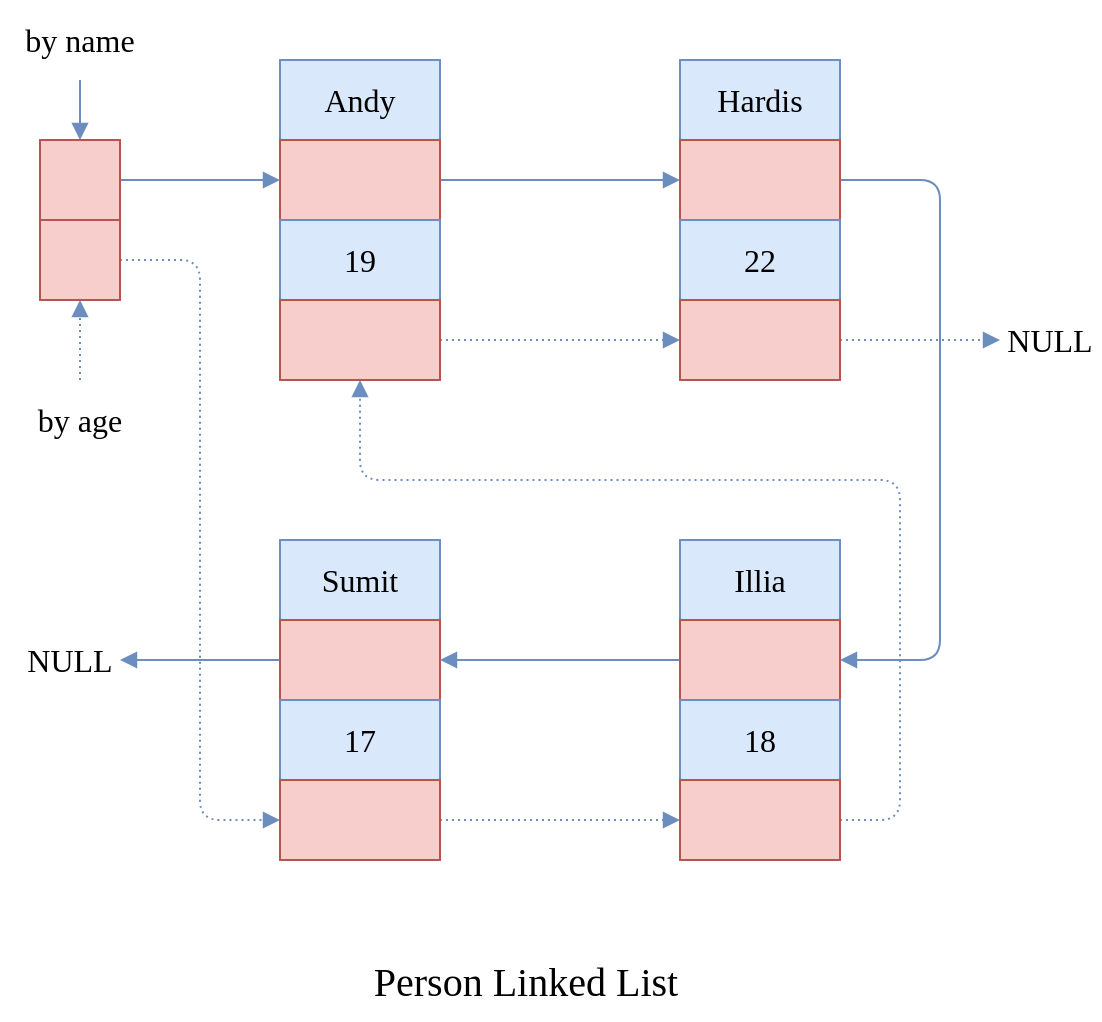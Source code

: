 <mxfile version="24.2.5" type="device">
  <diagram name="Page-1" id="G8ZvJWXJsHYqm7BaVf0D">
    <mxGraphModel dx="1420" dy="821" grid="1" gridSize="10" guides="1" tooltips="1" connect="1" arrows="1" fold="1" page="1" pageScale="1" pageWidth="850" pageHeight="1100" math="0" shadow="0">
      <root>
        <mxCell id="0" />
        <mxCell id="1" parent="0" />
        <mxCell id="Y1ht0l0qpF1LJEd9NI-s-15" value="NULL" style="text;html=1;align=center;verticalAlign=middle;whiteSpace=wrap;rounded=0;fontFamily=Ubuntu;fontSize=16;fontStyle=0;" parent="1" vertex="1">
          <mxGeometry x="560" y="280" width="50" height="40" as="geometry" />
        </mxCell>
        <mxCell id="0Mc5ShmmSgY_8YMRMMed-4" style="edgeStyle=orthogonalEdgeStyle;rounded=1;orthogonalLoop=1;jettySize=auto;html=1;entryX=0.5;entryY=0;entryDx=0;entryDy=0;shadow=0;strokeColor=#6c8ebf;strokeWidth=1;fontFamily=Ubuntu;fontSize=14;fontStyle=0;endArrow=block;endFill=1;fillColor=#dae8fc;" edge="1" parent="1" source="Y1ht0l0qpF1LJEd9NI-s-20" target="0Mc5ShmmSgY_8YMRMMed-2">
          <mxGeometry relative="1" as="geometry">
            <mxPoint x="40" y="200" as="targetPoint" />
          </mxGeometry>
        </mxCell>
        <mxCell id="Y1ht0l0qpF1LJEd9NI-s-20" value="by name" style="text;html=1;align=center;verticalAlign=middle;whiteSpace=wrap;rounded=0;fontFamily=Ubuntu;fontSize=16;fontStyle=0;" parent="1" vertex="1">
          <mxGeometry x="60" y="130" width="80" height="40" as="geometry" />
        </mxCell>
        <mxCell id="Y1ht0l0qpF1LJEd9NI-s-1" value="Andy" style="rounded=0;whiteSpace=wrap;html=1;shadow=0;strokeColor=#6c8ebf;strokeWidth=1;fontFamily=Ubuntu;fontSize=16;fontStyle=0;fillColor=#dae8fc;" parent="1" vertex="1">
          <mxGeometry x="200" y="160" width="80" height="40" as="geometry" />
        </mxCell>
        <mxCell id="0Mc5ShmmSgY_8YMRMMed-29" style="edgeStyle=orthogonalEdgeStyle;rounded=1;orthogonalLoop=1;jettySize=auto;html=1;entryX=0;entryY=0.5;entryDx=0;entryDy=0;shadow=0;strokeColor=#6c8ebf;strokeWidth=1;fontFamily=Ubuntu;fontSize=14;fontStyle=0;endArrow=block;endFill=1;fillColor=#dae8fc;" edge="1" parent="1" source="Y1ht0l0qpF1LJEd9NI-s-2" target="0Mc5ShmmSgY_8YMRMMed-14">
          <mxGeometry relative="1" as="geometry" />
        </mxCell>
        <mxCell id="Y1ht0l0qpF1LJEd9NI-s-2" value="" style="rounded=0;whiteSpace=wrap;html=1;shadow=0;strokeColor=#b85450;strokeWidth=1;fontFamily=Ubuntu;fontSize=16;fontStyle=0;fillColor=#f8cecc;" parent="1" vertex="1">
          <mxGeometry x="200" y="200" width="80" height="40" as="geometry" />
        </mxCell>
        <mxCell id="6nbiD8FfBm9z2fzWC2GB-10" value="Person Linked List" style="text;html=1;align=center;verticalAlign=middle;whiteSpace=wrap;rounded=0;fontFamily=Ubuntu;fontSize=20;fontStyle=0;" parent="1" vertex="1">
          <mxGeometry x="223" y="600" width="200" height="40" as="geometry" />
        </mxCell>
        <mxCell id="0Mc5ShmmSgY_8YMRMMed-11" style="edgeStyle=orthogonalEdgeStyle;rounded=1;orthogonalLoop=1;jettySize=auto;html=1;entryX=0;entryY=0.5;entryDx=0;entryDy=0;shadow=0;strokeColor=#6c8ebf;strokeWidth=1;fontFamily=Ubuntu;fontSize=14;fontStyle=0;endArrow=block;endFill=1;fillColor=#dae8fc;" edge="1" parent="1" source="0Mc5ShmmSgY_8YMRMMed-2" target="Y1ht0l0qpF1LJEd9NI-s-2">
          <mxGeometry relative="1" as="geometry" />
        </mxCell>
        <mxCell id="0Mc5ShmmSgY_8YMRMMed-2" value="" style="rounded=0;whiteSpace=wrap;html=1;shadow=0;strokeColor=#b85450;strokeWidth=1;fontFamily=Ubuntu;fontSize=16;fontStyle=0;fillColor=#f8cecc;" vertex="1" parent="1">
          <mxGeometry x="80" y="200" width="40" height="40" as="geometry" />
        </mxCell>
        <mxCell id="0Mc5ShmmSgY_8YMRMMed-6" value="19" style="rounded=0;whiteSpace=wrap;html=1;shadow=0;strokeColor=#6c8ebf;strokeWidth=1;fontFamily=Ubuntu;fontSize=16;fontStyle=0;fillColor=#dae8fc;" vertex="1" parent="1">
          <mxGeometry x="200" y="240" width="80" height="40" as="geometry" />
        </mxCell>
        <mxCell id="0Mc5ShmmSgY_8YMRMMed-12" style="edgeStyle=orthogonalEdgeStyle;rounded=1;orthogonalLoop=1;jettySize=auto;html=1;entryX=0;entryY=0.5;entryDx=0;entryDy=0;shadow=0;strokeColor=#6c8ebf;strokeWidth=1;fontFamily=Ubuntu;fontSize=14;fontStyle=0;endArrow=block;endFill=1;fillColor=#dae8fc;dashed=1;dashPattern=1 2;" edge="1" parent="1" source="0Mc5ShmmSgY_8YMRMMed-7" target="0Mc5ShmmSgY_8YMRMMed-20">
          <mxGeometry relative="1" as="geometry" />
        </mxCell>
        <mxCell id="0Mc5ShmmSgY_8YMRMMed-7" value="" style="rounded=0;whiteSpace=wrap;html=1;shadow=0;strokeColor=#b85450;strokeWidth=1;fontFamily=Ubuntu;fontSize=16;fontStyle=0;fillColor=#f8cecc;" vertex="1" parent="1">
          <mxGeometry x="80" y="240" width="40" height="40" as="geometry" />
        </mxCell>
        <mxCell id="0Mc5ShmmSgY_8YMRMMed-9" style="edgeStyle=orthogonalEdgeStyle;rounded=1;orthogonalLoop=1;jettySize=auto;html=1;entryX=0.5;entryY=1;entryDx=0;entryDy=0;shadow=0;strokeColor=#6c8ebf;strokeWidth=1;fontFamily=Ubuntu;fontSize=14;fontStyle=0;endArrow=block;endFill=1;fillColor=#dae8fc;dashed=1;dashPattern=1 2;" edge="1" parent="1" source="0Mc5ShmmSgY_8YMRMMed-8" target="0Mc5ShmmSgY_8YMRMMed-7">
          <mxGeometry relative="1" as="geometry" />
        </mxCell>
        <mxCell id="0Mc5ShmmSgY_8YMRMMed-8" value="by age" style="text;html=1;align=center;verticalAlign=middle;whiteSpace=wrap;rounded=0;fontFamily=Ubuntu;fontSize=16;fontStyle=0;" vertex="1" parent="1">
          <mxGeometry x="60" y="320" width="80" height="40" as="geometry" />
        </mxCell>
        <mxCell id="0Mc5ShmmSgY_8YMRMMed-27" style="edgeStyle=orthogonalEdgeStyle;rounded=1;orthogonalLoop=1;jettySize=auto;html=1;entryX=0;entryY=0.5;entryDx=0;entryDy=0;shadow=0;strokeColor=#6c8ebf;strokeWidth=1;fontFamily=Ubuntu;fontSize=14;fontStyle=0;endArrow=block;endFill=1;fillColor=#dae8fc;dashed=1;dashPattern=1 2;" edge="1" parent="1" source="0Mc5ShmmSgY_8YMRMMed-10" target="0Mc5ShmmSgY_8YMRMMed-16">
          <mxGeometry relative="1" as="geometry" />
        </mxCell>
        <mxCell id="0Mc5ShmmSgY_8YMRMMed-10" value="" style="rounded=0;whiteSpace=wrap;html=1;shadow=0;strokeColor=#b85450;strokeWidth=1;fontFamily=Ubuntu;fontSize=16;fontStyle=0;fillColor=#f8cecc;" vertex="1" parent="1">
          <mxGeometry x="200" y="280" width="80" height="40" as="geometry" />
        </mxCell>
        <mxCell id="0Mc5ShmmSgY_8YMRMMed-13" value="Hardis" style="rounded=0;whiteSpace=wrap;html=1;shadow=0;strokeColor=#6c8ebf;strokeWidth=1;fontFamily=Ubuntu;fontSize=16;fontStyle=0;fillColor=#dae8fc;" vertex="1" parent="1">
          <mxGeometry x="400" y="160" width="80" height="40" as="geometry" />
        </mxCell>
        <mxCell id="0Mc5ShmmSgY_8YMRMMed-30" style="edgeStyle=orthogonalEdgeStyle;rounded=1;orthogonalLoop=1;jettySize=auto;html=1;entryX=1;entryY=0.5;entryDx=0;entryDy=0;shadow=0;strokeColor=#6c8ebf;strokeWidth=1;fontFamily=Ubuntu;fontSize=14;fontStyle=0;endArrow=block;endFill=1;fillColor=#dae8fc;" edge="1" parent="1" source="0Mc5ShmmSgY_8YMRMMed-14" target="0Mc5ShmmSgY_8YMRMMed-22">
          <mxGeometry relative="1" as="geometry">
            <Array as="points">
              <mxPoint x="530" y="220" />
              <mxPoint x="530" y="460" />
            </Array>
          </mxGeometry>
        </mxCell>
        <mxCell id="0Mc5ShmmSgY_8YMRMMed-14" value="" style="rounded=0;whiteSpace=wrap;html=1;shadow=0;strokeColor=#b85450;strokeWidth=1;fontFamily=Ubuntu;fontSize=16;fontStyle=0;fillColor=#f8cecc;" vertex="1" parent="1">
          <mxGeometry x="400" y="200" width="80" height="40" as="geometry" />
        </mxCell>
        <mxCell id="0Mc5ShmmSgY_8YMRMMed-15" value="22" style="rounded=0;whiteSpace=wrap;html=1;shadow=0;strokeColor=#6c8ebf;strokeWidth=1;fontFamily=Ubuntu;fontSize=16;fontStyle=0;fillColor=#dae8fc;" vertex="1" parent="1">
          <mxGeometry x="400" y="240" width="80" height="40" as="geometry" />
        </mxCell>
        <mxCell id="0Mc5ShmmSgY_8YMRMMed-34" style="edgeStyle=orthogonalEdgeStyle;rounded=1;orthogonalLoop=1;jettySize=auto;html=1;entryX=0;entryY=0.5;entryDx=0;entryDy=0;shadow=0;strokeColor=#6c8ebf;strokeWidth=1;fontFamily=Ubuntu;fontSize=14;fontStyle=0;endArrow=block;endFill=1;fillColor=#dae8fc;dashed=1;dashPattern=1 2;" edge="1" parent="1" source="0Mc5ShmmSgY_8YMRMMed-16" target="Y1ht0l0qpF1LJEd9NI-s-15">
          <mxGeometry relative="1" as="geometry" />
        </mxCell>
        <mxCell id="0Mc5ShmmSgY_8YMRMMed-16" value="" style="rounded=0;whiteSpace=wrap;html=1;shadow=0;strokeColor=#b85450;strokeWidth=1;fontFamily=Ubuntu;fontSize=16;fontStyle=0;fillColor=#f8cecc;" vertex="1" parent="1">
          <mxGeometry x="400" y="280" width="80" height="40" as="geometry" />
        </mxCell>
        <mxCell id="0Mc5ShmmSgY_8YMRMMed-17" value="Sumit" style="rounded=0;whiteSpace=wrap;html=1;shadow=0;strokeColor=#6c8ebf;strokeWidth=1;fontFamily=Ubuntu;fontSize=16;fontStyle=0;fillColor=#dae8fc;" vertex="1" parent="1">
          <mxGeometry x="200" y="400" width="80" height="40" as="geometry" />
        </mxCell>
        <mxCell id="0Mc5ShmmSgY_8YMRMMed-33" style="edgeStyle=orthogonalEdgeStyle;rounded=1;orthogonalLoop=1;jettySize=auto;html=1;shadow=0;strokeColor=#6c8ebf;strokeWidth=1;fontFamily=Ubuntu;fontSize=14;fontStyle=0;endArrow=block;endFill=1;fillColor=#dae8fc;" edge="1" parent="1" source="0Mc5ShmmSgY_8YMRMMed-18" target="0Mc5ShmmSgY_8YMRMMed-32">
          <mxGeometry relative="1" as="geometry" />
        </mxCell>
        <mxCell id="0Mc5ShmmSgY_8YMRMMed-18" value="" style="rounded=0;whiteSpace=wrap;html=1;shadow=0;strokeColor=#b85450;strokeWidth=1;fontFamily=Ubuntu;fontSize=16;fontStyle=0;fillColor=#f8cecc;" vertex="1" parent="1">
          <mxGeometry x="200" y="440" width="80" height="40" as="geometry" />
        </mxCell>
        <mxCell id="0Mc5ShmmSgY_8YMRMMed-19" value="17" style="rounded=0;whiteSpace=wrap;html=1;shadow=0;strokeColor=#6c8ebf;strokeWidth=1;fontFamily=Ubuntu;fontSize=16;fontStyle=0;fillColor=#dae8fc;" vertex="1" parent="1">
          <mxGeometry x="200" y="480" width="80" height="40" as="geometry" />
        </mxCell>
        <mxCell id="0Mc5ShmmSgY_8YMRMMed-25" style="edgeStyle=orthogonalEdgeStyle;rounded=1;orthogonalLoop=1;jettySize=auto;html=1;entryX=0;entryY=0.5;entryDx=0;entryDy=0;shadow=0;strokeColor=#6c8ebf;strokeWidth=1;fontFamily=Ubuntu;fontSize=14;fontStyle=0;endArrow=block;endFill=1;fillColor=#dae8fc;dashed=1;dashPattern=1 2;" edge="1" parent="1" source="0Mc5ShmmSgY_8YMRMMed-20" target="0Mc5ShmmSgY_8YMRMMed-24">
          <mxGeometry relative="1" as="geometry" />
        </mxCell>
        <mxCell id="0Mc5ShmmSgY_8YMRMMed-20" value="" style="rounded=0;whiteSpace=wrap;html=1;shadow=0;strokeColor=#b85450;strokeWidth=1;fontFamily=Ubuntu;fontSize=16;fontStyle=0;fillColor=#f8cecc;" vertex="1" parent="1">
          <mxGeometry x="200" y="520" width="80" height="40" as="geometry" />
        </mxCell>
        <mxCell id="0Mc5ShmmSgY_8YMRMMed-21" value="Illia" style="rounded=0;whiteSpace=wrap;html=1;shadow=0;strokeColor=#6c8ebf;strokeWidth=1;fontFamily=Ubuntu;fontSize=16;fontStyle=0;fillColor=#dae8fc;" vertex="1" parent="1">
          <mxGeometry x="400" y="400" width="80" height="40" as="geometry" />
        </mxCell>
        <mxCell id="0Mc5ShmmSgY_8YMRMMed-31" style="edgeStyle=orthogonalEdgeStyle;rounded=1;orthogonalLoop=1;jettySize=auto;html=1;shadow=0;strokeColor=#6c8ebf;strokeWidth=1;fontFamily=Ubuntu;fontSize=14;fontStyle=0;endArrow=block;endFill=1;fillColor=#dae8fc;" edge="1" parent="1" source="0Mc5ShmmSgY_8YMRMMed-22" target="0Mc5ShmmSgY_8YMRMMed-18">
          <mxGeometry relative="1" as="geometry" />
        </mxCell>
        <mxCell id="0Mc5ShmmSgY_8YMRMMed-22" value="" style="rounded=0;whiteSpace=wrap;html=1;shadow=0;strokeColor=#b85450;strokeWidth=1;fontFamily=Ubuntu;fontSize=16;fontStyle=0;fillColor=#f8cecc;" vertex="1" parent="1">
          <mxGeometry x="400" y="440" width="80" height="40" as="geometry" />
        </mxCell>
        <mxCell id="0Mc5ShmmSgY_8YMRMMed-23" value="18" style="rounded=0;whiteSpace=wrap;html=1;shadow=0;strokeColor=#6c8ebf;strokeWidth=1;fontFamily=Ubuntu;fontSize=16;fontStyle=0;fillColor=#dae8fc;" vertex="1" parent="1">
          <mxGeometry x="400" y="480" width="80" height="40" as="geometry" />
        </mxCell>
        <mxCell id="0Mc5ShmmSgY_8YMRMMed-26" style="edgeStyle=orthogonalEdgeStyle;rounded=1;orthogonalLoop=1;jettySize=auto;html=1;entryX=0.5;entryY=1;entryDx=0;entryDy=0;shadow=0;strokeColor=#6c8ebf;strokeWidth=1;fontFamily=Ubuntu;fontSize=14;fontStyle=0;endArrow=block;endFill=1;fillColor=#dae8fc;dashed=1;dashPattern=1 2;" edge="1" parent="1" source="0Mc5ShmmSgY_8YMRMMed-24" target="0Mc5ShmmSgY_8YMRMMed-10">
          <mxGeometry relative="1" as="geometry">
            <Array as="points">
              <mxPoint x="510" y="540" />
              <mxPoint x="510" y="370" />
              <mxPoint x="240" y="370" />
            </Array>
          </mxGeometry>
        </mxCell>
        <mxCell id="0Mc5ShmmSgY_8YMRMMed-24" value="" style="rounded=0;whiteSpace=wrap;html=1;shadow=0;strokeColor=#b85450;strokeWidth=1;fontFamily=Ubuntu;fontSize=16;fontStyle=0;fillColor=#f8cecc;" vertex="1" parent="1">
          <mxGeometry x="400" y="520" width="80" height="40" as="geometry" />
        </mxCell>
        <mxCell id="0Mc5ShmmSgY_8YMRMMed-32" value="NULL" style="text;html=1;align=center;verticalAlign=middle;whiteSpace=wrap;rounded=0;fontFamily=Ubuntu;fontSize=16;fontStyle=0;" vertex="1" parent="1">
          <mxGeometry x="70" y="440" width="50" height="40" as="geometry" />
        </mxCell>
      </root>
    </mxGraphModel>
  </diagram>
</mxfile>
